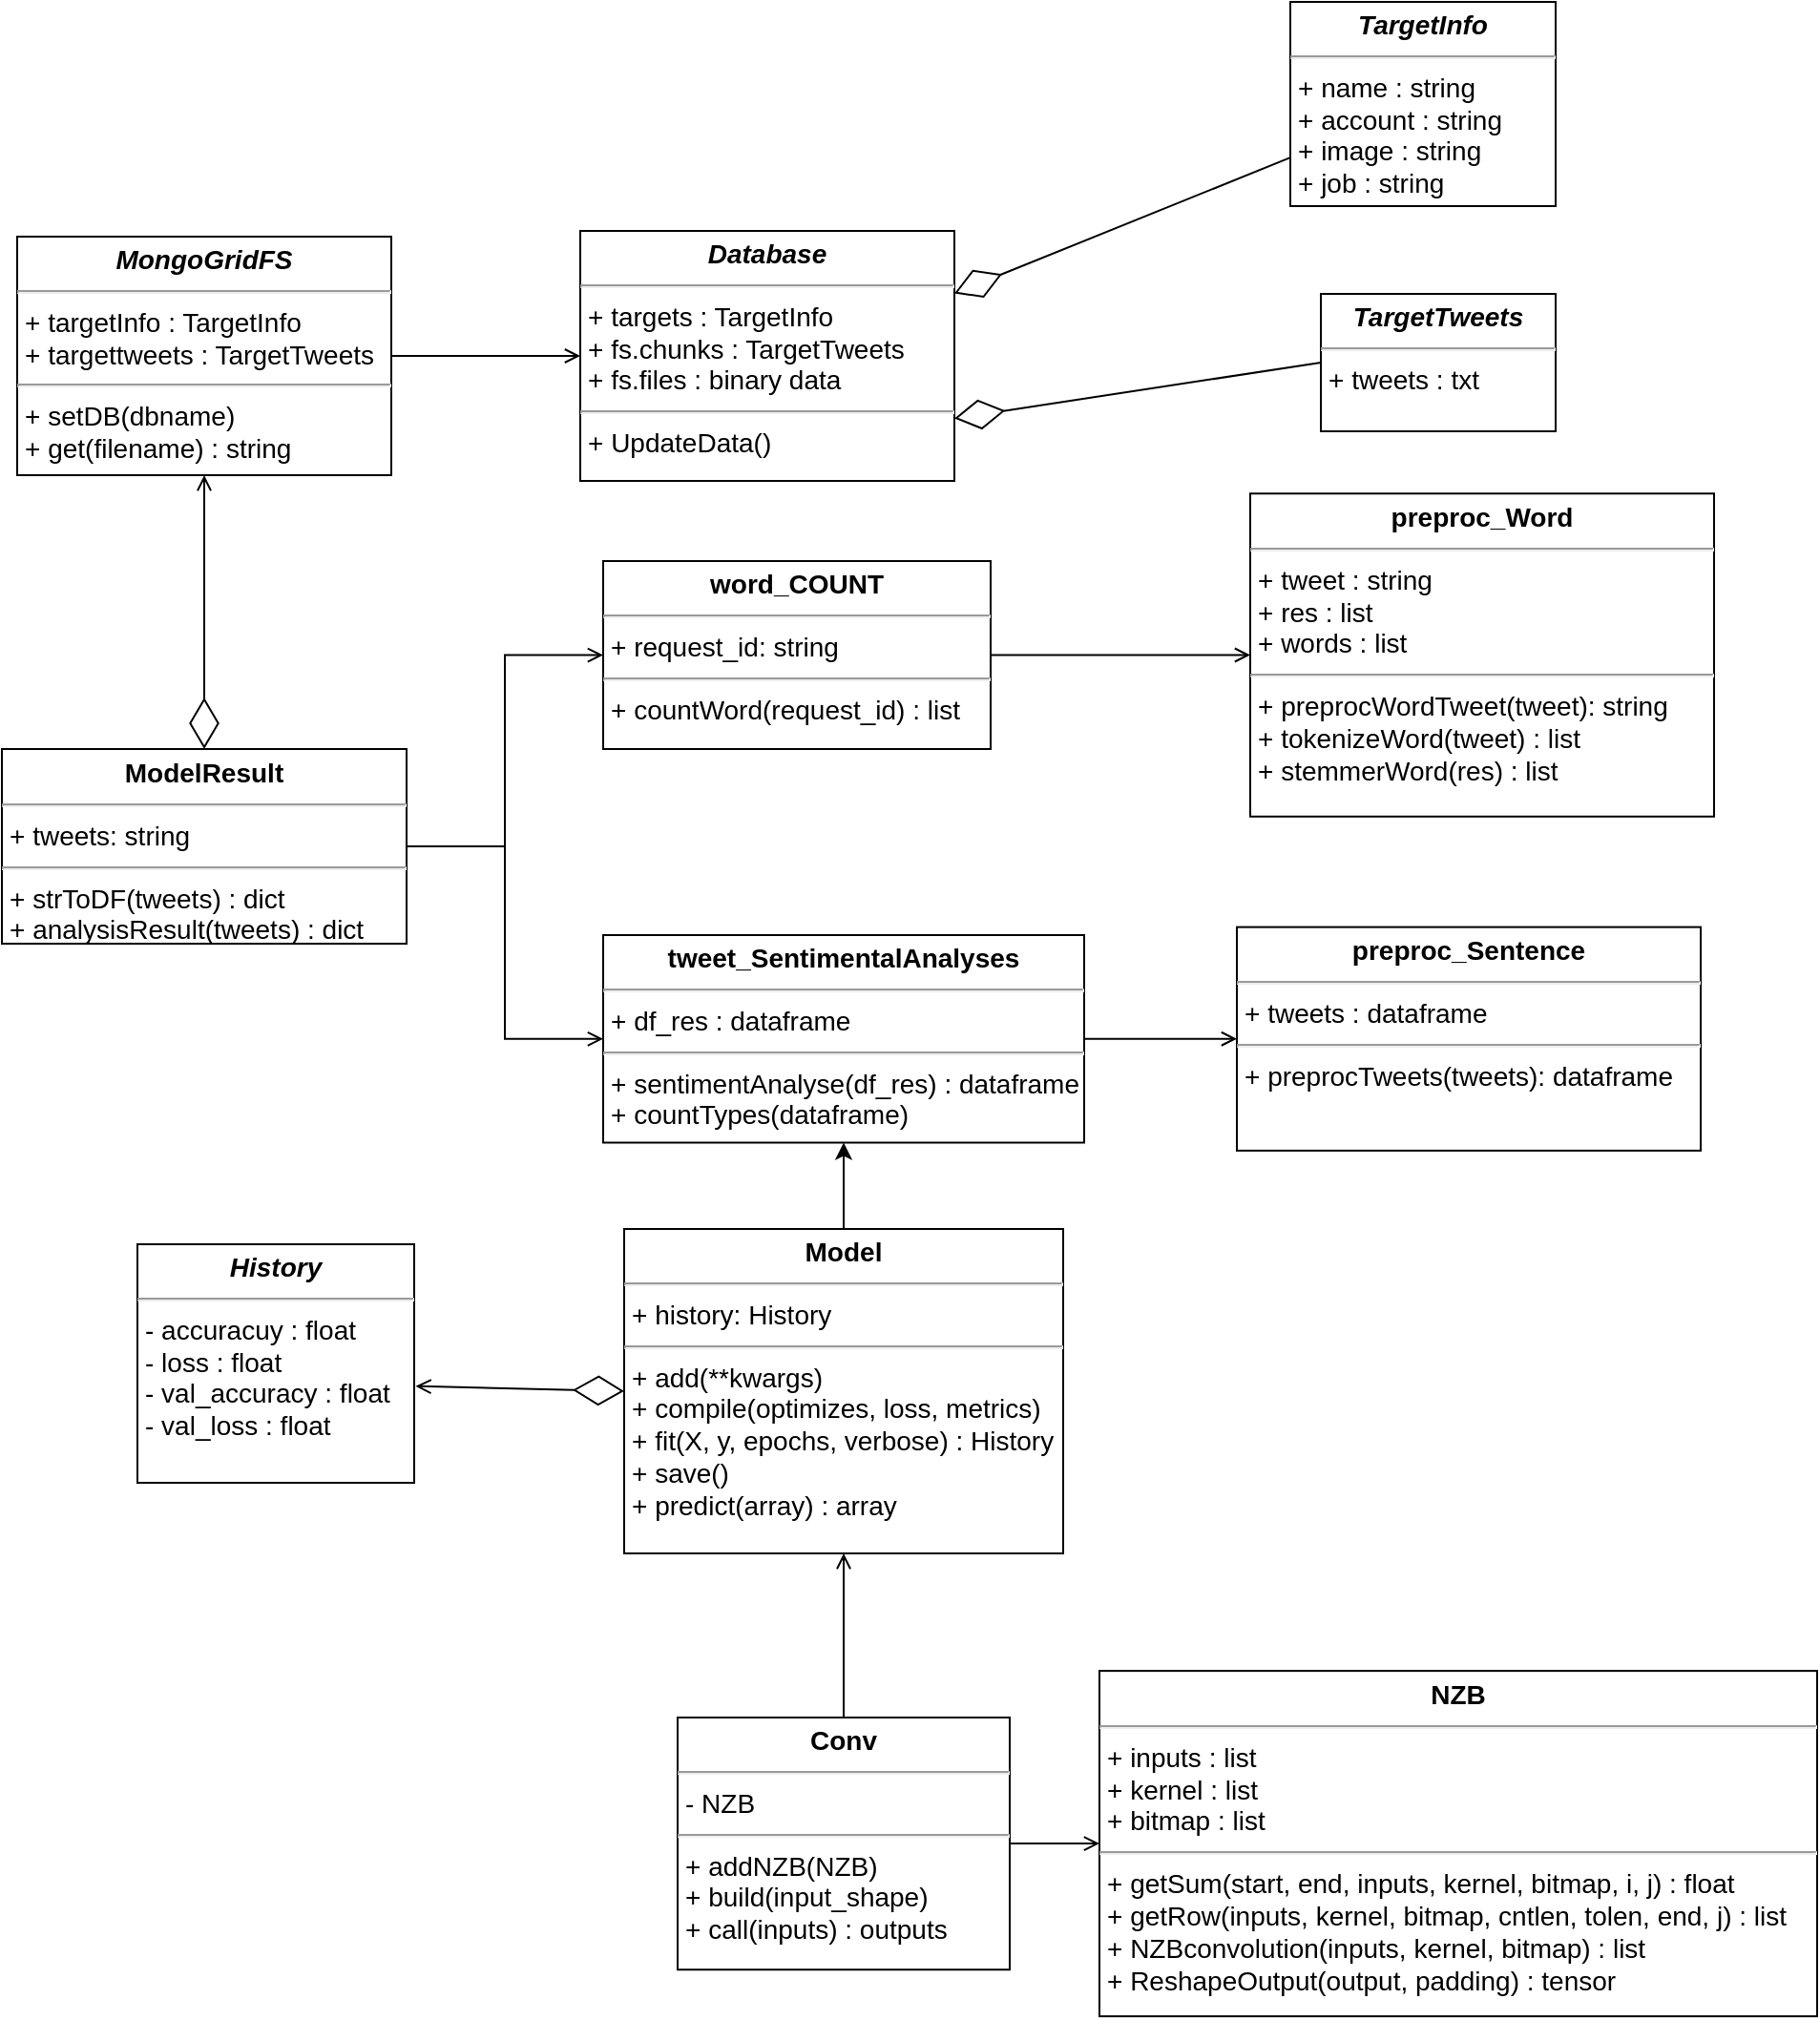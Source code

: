 <mxfile version="13.7.9" type="device"><diagram id="C5RBs43oDa-KdzZeNtuy" name="Page-1"><mxGraphModel dx="2883" dy="1012" grid="0" gridSize="10" guides="1" tooltips="1" connect="1" arrows="1" fold="1" page="0" pageScale="1" pageWidth="827" pageHeight="1169" background="#ffffff" math="0" shadow="0"><root><mxCell id="WIyWlLk6GJQsqaUBKTNV-0"/><mxCell id="WIyWlLk6GJQsqaUBKTNV-1" parent="WIyWlLk6GJQsqaUBKTNV-0"/><mxCell id="hIY8lEEeiwS49--heTWH-16" style="edgeStyle=orthogonalEdgeStyle;rounded=0;orthogonalLoop=1;jettySize=auto;html=1;entryX=0;entryY=0.5;entryDx=0;entryDy=0;endArrow=open;endFill=0;" parent="WIyWlLk6GJQsqaUBKTNV-1" source="YNQwSZ9AMdL6Xv1ttgNZ-0" target="YNQwSZ9AMdL6Xv1ttgNZ-1" edge="1"><mxGeometry relative="1" as="geometry"/></mxCell><mxCell id="YNQwSZ9AMdL6Xv1ttgNZ-0" value="&lt;p style=&quot;text-align: center ; margin: 4px 0px 0px ; font-size: 14px&quot;&gt;&lt;b style=&quot;font-size: 14px&quot;&gt;word_COUNT&lt;/b&gt;&lt;/p&gt;&lt;hr style=&quot;font-size: 14px&quot;&gt;&lt;p style=&quot;margin: 0px 0px 0px 4px ; font-size: 14px&quot;&gt;+ request_id: string&lt;/p&gt;&lt;hr style=&quot;font-size: 14px&quot;&gt;&lt;p style=&quot;margin: 0px 0px 0px 4px ; font-size: 14px&quot;&gt;+ countWord(request_id) : list&lt;/p&gt;" style="verticalAlign=top;align=left;overflow=fill;fontSize=14;fontFamily=Helvetica;html=1;" parent="WIyWlLk6GJQsqaUBKTNV-1" vertex="1"><mxGeometry x="274" y="673" width="203" height="98.5" as="geometry"/></mxCell><mxCell id="YNQwSZ9AMdL6Xv1ttgNZ-1" value="&lt;p style=&quot;text-align: center ; margin: 4px 0px 0px ; font-size: 14px&quot;&gt;&lt;b style=&quot;font-size: 14px&quot;&gt;preproc_Word&lt;/b&gt;&lt;/p&gt;&lt;hr style=&quot;font-size: 14px&quot;&gt;&lt;p style=&quot;margin: 0px 0px 0px 4px ; font-size: 14px&quot;&gt;&lt;span&gt;+ tweet : string&lt;/span&gt;&lt;br&gt;&lt;/p&gt;&lt;p style=&quot;margin: 0px 0px 0px 4px ; font-size: 14px&quot;&gt;+ res : list&lt;/p&gt;&lt;p style=&quot;margin: 0px 0px 0px 4px ; font-size: 14px&quot;&gt;+ words : list&lt;/p&gt;&lt;hr style=&quot;font-size: 14px&quot;&gt;&lt;p style=&quot;margin: 0px 0px 0px 4px ; font-size: 14px&quot;&gt;&lt;span&gt;+ preprocWordTweet(tweet): string&lt;/span&gt;&lt;br&gt;&lt;/p&gt;&lt;p style=&quot;margin: 0px 0px 0px 4px ; font-size: 14px&quot;&gt;+ tokenizeWord(tweet) : list&lt;/p&gt;&lt;p style=&quot;margin: 0px 0px 0px 4px ; font-size: 14px&quot;&gt;+ stemmerWord(res) : list&lt;/p&gt;" style="verticalAlign=top;align=left;overflow=fill;fontSize=14;fontFamily=Helvetica;html=1;" parent="WIyWlLk6GJQsqaUBKTNV-1" vertex="1"><mxGeometry x="613" y="637.63" width="243" height="169.25" as="geometry"/></mxCell><mxCell id="j8OvdtkHgu3fpf6tYwYa-0" value="&lt;p style=&quot;text-align: center ; margin: 4px 0px 0px ; font-size: 14px&quot;&gt;&lt;b style=&quot;font-size: 14px&quot;&gt;preproc_Sentence&lt;/b&gt;&lt;/p&gt;&lt;hr style=&quot;text-align: center ; font-size: 14px&quot;&gt;&lt;p style=&quot;margin: 0px 0px 0px 4px ; font-size: 14px&quot;&gt;&lt;span&gt;+ tweets : dataframe&lt;/span&gt;&lt;br&gt;&lt;/p&gt;&lt;hr style=&quot;font-size: 14px&quot;&gt;&lt;p style=&quot;margin: 0px 0px 0px 4px ; font-size: 14px&quot;&gt;&lt;span&gt;+ preprocTweets(tweets): dataframe&lt;/span&gt;&lt;br&gt;&lt;/p&gt;&lt;p style=&quot;margin: 0px 0px 0px 4px ; font-size: 14px&quot;&gt;&lt;br style=&quot;font-size: 14px&quot;&gt;&lt;/p&gt;" style="verticalAlign=top;align=left;overflow=fill;fontSize=14;fontFamily=Helvetica;html=1;" parent="WIyWlLk6GJQsqaUBKTNV-1" vertex="1"><mxGeometry x="606" y="864.81" width="243" height="117.13" as="geometry"/></mxCell><mxCell id="hIY8lEEeiwS49--heTWH-17" style="edgeStyle=orthogonalEdgeStyle;rounded=0;orthogonalLoop=1;jettySize=auto;html=1;exitX=1;exitY=0.5;exitDx=0;exitDy=0;entryX=0;entryY=0.5;entryDx=0;entryDy=0;endArrow=open;endFill=0;" parent="WIyWlLk6GJQsqaUBKTNV-1" source="j8OvdtkHgu3fpf6tYwYa-1" target="j8OvdtkHgu3fpf6tYwYa-0" edge="1"><mxGeometry relative="1" as="geometry"/></mxCell><mxCell id="j8OvdtkHgu3fpf6tYwYa-1" value="&lt;p style=&quot;text-align: center ; margin: 4px 0px 0px ; font-size: 14px&quot;&gt;&lt;b style=&quot;font-size: 14px&quot;&gt;tweet_SentimentalAnalyses&lt;/b&gt;&lt;/p&gt;&lt;hr style=&quot;font-size: 14px&quot;&gt;&lt;p style=&quot;margin: 0px 0px 0px 4px ; font-size: 14px&quot;&gt;&lt;span style=&quot;font-size: 14px&quot;&gt;+ df_res : dataframe&lt;/span&gt;&lt;br style=&quot;font-size: 14px&quot;&gt;&lt;/p&gt;&lt;hr style=&quot;font-size: 14px&quot;&gt;&lt;p style=&quot;margin: 0px 0px 0px 4px ; font-size: 14px&quot;&gt;+ sentimentAnalyse(df_res) : dataframe&lt;/p&gt;&lt;p style=&quot;margin: 0px 0px 0px 4px ; font-size: 14px&quot;&gt;+ countTypes(dataframe)&lt;/p&gt;" style="verticalAlign=top;align=left;overflow=fill;fontSize=14;fontFamily=Helvetica;html=1;" parent="WIyWlLk6GJQsqaUBKTNV-1" vertex="1"><mxGeometry x="274" y="869" width="252" height="108.75" as="geometry"/></mxCell><mxCell id="HPzNJi0uY2JCRSnIx-kZ-11" value="&lt;p style=&quot;text-align: center ; margin: 4px 0px 0px ; font-size: 14px&quot;&gt;&lt;b style=&quot;font-size: 14px&quot;&gt;&lt;i style=&quot;font-size: 14px&quot;&gt;Database&lt;/i&gt;&lt;/b&gt;&lt;/p&gt;&lt;hr style=&quot;text-align: center ; font-size: 14px&quot;&gt;&lt;p style=&quot;margin: 0px 0px 0px 4px ; font-size: 14px&quot;&gt;&lt;span style=&quot;font-size: 14px&quot;&gt;+ targets : TargetInfo&lt;/span&gt;&lt;br style=&quot;font-size: 14px&quot;&gt;&lt;/p&gt;&lt;p style=&quot;margin: 0px 0px 0px 4px&quot;&gt;&lt;span style=&quot;font-size: 14px&quot;&gt;+&amp;nbsp;&lt;/span&gt;&lt;span&gt;fs.chunks : TargetTweets&amp;nbsp;&lt;/span&gt;&lt;/p&gt;&lt;p style=&quot;margin: 0px 0px 0px 4px&quot;&gt;+ fs.files : binary data&lt;/p&gt;&lt;hr style=&quot;font-size: 14px&quot;&gt;&lt;p style=&quot;margin: 0px 0px 0px 4px ; font-size: 14px&quot;&gt;+ UpdateData()&lt;/p&gt;&lt;p style=&quot;margin: 0px 0px 0px 4px ; font-size: 14px&quot;&gt;&lt;br&gt;&lt;/p&gt;" style="verticalAlign=top;align=left;overflow=fill;fontSize=14;fontFamily=Helvetica;html=1;" parent="WIyWlLk6GJQsqaUBKTNV-1" vertex="1"><mxGeometry x="262" y="500" width="196" height="131" as="geometry"/></mxCell><mxCell id="HPzNJi0uY2JCRSnIx-kZ-12" value="&lt;p style=&quot;text-align: center ; margin: 4px 0px 0px ; font-size: 14px&quot;&gt;&lt;b style=&quot;font-size: 14px&quot;&gt;&lt;i style=&quot;font-size: 14px&quot;&gt;TargetInfo&lt;/i&gt;&lt;/b&gt;&lt;/p&gt;&lt;hr style=&quot;font-size: 14px&quot;&gt;&lt;p style=&quot;margin: 0px 0px 0px 4px ; font-size: 14px&quot;&gt;+ name : string&lt;span style=&quot;font-size: 14px&quot;&gt;&lt;br style=&quot;font-size: 14px&quot;&gt;&lt;/span&gt;&lt;/p&gt;&lt;p style=&quot;margin: 0px 0px 0px 4px ; font-size: 14px&quot;&gt;&lt;span style=&quot;font-size: 14px&quot;&gt;+ account : string&lt;/span&gt;&lt;/p&gt;&lt;p style=&quot;margin: 0px 0px 0px 4px ; font-size: 14px&quot;&gt;+ image : string&lt;/p&gt;&lt;p style=&quot;margin: 0px 0px 0px 4px ; font-size: 14px&quot;&gt;+ job : string&lt;/p&gt;" style="verticalAlign=top;align=left;overflow=fill;fontSize=14;fontFamily=Helvetica;html=1;" parent="WIyWlLk6GJQsqaUBKTNV-1" vertex="1"><mxGeometry x="634" y="380" width="139" height="107" as="geometry"/></mxCell><mxCell id="HPzNJi0uY2JCRSnIx-kZ-14" value="" style="endArrow=diamondThin;endFill=0;endSize=24;html=1;fontSize=14;align=left;entryX=1;entryY=0.25;entryDx=0;entryDy=0;" parent="WIyWlLk6GJQsqaUBKTNV-1" source="HPzNJi0uY2JCRSnIx-kZ-12" target="HPzNJi0uY2JCRSnIx-kZ-11" edge="1"><mxGeometry width="160" relative="1" as="geometry"><mxPoint x="-1114" y="858" as="sourcePoint"/><mxPoint x="-802.5" y="834" as="targetPoint"/><Array as="points"/></mxGeometry></mxCell><mxCell id="I1VBTnAGZbOizkP3MsBL-48" value="&lt;p style=&quot;text-align: center ; margin: 4px 0px 0px ; font-size: 14px&quot;&gt;&lt;b style=&quot;font-size: 14px&quot;&gt;&lt;i style=&quot;font-size: 14px&quot;&gt;TargetTweets&lt;/i&gt;&lt;/b&gt;&lt;/p&gt;&lt;hr style=&quot;font-size: 14px&quot;&gt;&lt;p style=&quot;margin: 0px 0px 0px 4px ; font-size: 14px&quot;&gt;&lt;span style=&quot;font-size: 14px&quot;&gt;+ tweets : txt&lt;/span&gt;&lt;br style=&quot;font-size: 14px&quot;&gt;&lt;/p&gt;" style="verticalAlign=top;align=left;overflow=fill;fontSize=14;fontFamily=Helvetica;html=1;" parent="WIyWlLk6GJQsqaUBKTNV-1" vertex="1"><mxGeometry x="650" y="533" width="123" height="72" as="geometry"/></mxCell><mxCell id="I1VBTnAGZbOizkP3MsBL-54" value="" style="endArrow=diamondThin;endFill=0;endSize=24;html=1;fontSize=14;align=left;exitX=0;exitY=0.5;exitDx=0;exitDy=0;entryX=1;entryY=0.75;entryDx=0;entryDy=0;" parent="WIyWlLk6GJQsqaUBKTNV-1" source="I1VBTnAGZbOizkP3MsBL-48" target="HPzNJi0uY2JCRSnIx-kZ-11" edge="1"><mxGeometry width="160" relative="1" as="geometry"><mxPoint x="-675" y="598" as="sourcePoint"/><mxPoint x="-833" y="761" as="targetPoint"/></mxGeometry></mxCell><mxCell id="hIY8lEEeiwS49--heTWH-14" style="edgeStyle=orthogonalEdgeStyle;rounded=0;orthogonalLoop=1;jettySize=auto;html=1;exitX=1;exitY=0.5;exitDx=0;exitDy=0;entryX=0;entryY=0.5;entryDx=0;entryDy=0;endArrow=open;endFill=0;" parent="WIyWlLk6GJQsqaUBKTNV-1" source="I1VBTnAGZbOizkP3MsBL-76" target="YNQwSZ9AMdL6Xv1ttgNZ-0" edge="1"><mxGeometry relative="1" as="geometry"/></mxCell><mxCell id="hIY8lEEeiwS49--heTWH-15" style="edgeStyle=orthogonalEdgeStyle;rounded=0;orthogonalLoop=1;jettySize=auto;html=1;exitX=1;exitY=0.5;exitDx=0;exitDy=0;endArrow=open;endFill=0;" parent="WIyWlLk6GJQsqaUBKTNV-1" source="I1VBTnAGZbOizkP3MsBL-76" target="j8OvdtkHgu3fpf6tYwYa-1" edge="1"><mxGeometry relative="1" as="geometry"/></mxCell><mxCell id="I1VBTnAGZbOizkP3MsBL-76" value="&lt;p style=&quot;text-align: center ; margin: 4px 0px 0px ; font-size: 14px&quot;&gt;&lt;b&gt;ModelResult&lt;/b&gt;&lt;/p&gt;&lt;hr style=&quot;font-size: 14px&quot;&gt;&lt;p style=&quot;margin: 0px 0px 0px 4px ; font-size: 14px&quot;&gt;&lt;span&gt;+ tweets: string&lt;/span&gt;&lt;br&gt;&lt;/p&gt;&lt;hr style=&quot;font-size: 14px&quot;&gt;&lt;p style=&quot;margin: 0px 0px 0px 4px ; font-size: 14px&quot;&gt;+ strToDF(tweets) : dict&lt;/p&gt;&lt;p style=&quot;margin: 0px 0px 0px 4px ; font-size: 14px&quot;&gt;+ analysisResult(tweets) : dict&lt;/p&gt;" style="verticalAlign=top;align=left;overflow=fill;fontSize=14;fontFamily=Helvetica;html=1;" parent="WIyWlLk6GJQsqaUBKTNV-1" vertex="1"><mxGeometry x="-41" y="771.5" width="212" height="102" as="geometry"/></mxCell><mxCell id="hIY8lEEeiwS49--heTWH-18" style="edgeStyle=orthogonalEdgeStyle;rounded=0;orthogonalLoop=1;jettySize=auto;html=1;exitX=0.5;exitY=0;exitDx=0;exitDy=0;endArrow=open;endFill=0;" parent="WIyWlLk6GJQsqaUBKTNV-1" source="DCX6RDtYca-bbL_JGqdG-2" target="3qv09U8RzKHkJF42azUm-0" edge="1"><mxGeometry relative="1" as="geometry"><mxPoint x="360" y="1222" as="targetPoint"/></mxGeometry></mxCell><mxCell id="hIY8lEEeiwS49--heTWH-19" style="edgeStyle=orthogonalEdgeStyle;rounded=0;orthogonalLoop=1;jettySize=auto;html=1;entryX=0;entryY=0.5;entryDx=0;entryDy=0;endArrow=open;endFill=0;" parent="WIyWlLk6GJQsqaUBKTNV-1" source="DCX6RDtYca-bbL_JGqdG-2" target="DCX6RDtYca-bbL_JGqdG-3" edge="1"><mxGeometry relative="1" as="geometry"/></mxCell><mxCell id="DCX6RDtYca-bbL_JGqdG-2" value="&lt;p style=&quot;text-align: center ; margin: 4px 0px 0px ; font-size: 14px&quot;&gt;&lt;b&gt;Conv&lt;/b&gt;&lt;/p&gt;&lt;hr style=&quot;font-size: 14px&quot;&gt;&lt;p style=&quot;margin: 0px 0px 0px 4px ; font-size: 14px&quot;&gt;&lt;span&gt;- NZB&lt;/span&gt;&lt;br&gt;&lt;/p&gt;&lt;hr style=&quot;font-size: 14px&quot;&gt;&lt;p style=&quot;margin: 0px 0px 0px 4px ; font-size: 14px&quot;&gt;+ addNZB(NZB)&lt;/p&gt;&lt;p style=&quot;margin: 0px 0px 0px 4px ; font-size: 14px&quot;&gt;+ build(input_shape)&lt;/p&gt;&lt;p style=&quot;margin: 0px 0px 0px 4px ; font-size: 14px&quot;&gt;+ call(inputs) : outputs&lt;/p&gt;" style="verticalAlign=top;align=left;overflow=fill;fontSize=14;fontFamily=Helvetica;html=1;" parent="WIyWlLk6GJQsqaUBKTNV-1" vertex="1"><mxGeometry x="313" y="1279" width="174" height="132.12" as="geometry"/></mxCell><mxCell id="DCX6RDtYca-bbL_JGqdG-3" value="&lt;p style=&quot;text-align: center ; margin: 4px 0px 0px ; font-size: 14px&quot;&gt;&lt;b&gt;NZB&lt;/b&gt;&lt;/p&gt;&lt;hr style=&quot;font-size: 14px&quot;&gt;&lt;p style=&quot;margin: 0px 0px 0px 4px ; font-size: 14px&quot;&gt;+ inputs : list&lt;/p&gt;&lt;p style=&quot;margin: 0px 0px 0px 4px ; font-size: 14px&quot;&gt;+ kernel : list&lt;/p&gt;&lt;p style=&quot;margin: 0px 0px 0px 4px ; font-size: 14px&quot;&gt;+ bitmap : list&lt;/p&gt;&lt;hr style=&quot;font-size: 14px&quot;&gt;&lt;p style=&quot;margin: 0px 0px 0px 4px ; font-size: 14px&quot;&gt;+ getSum(start, end, inputs, kernel, bitmap, i, j) : float&lt;/p&gt;&lt;p style=&quot;margin: 0px 0px 0px 4px ; font-size: 14px&quot;&gt;+ getRow(inputs, kernel, bitmap, cntlen, tolen, end, j) : list&lt;/p&gt;&lt;p style=&quot;margin: 0px 0px 0px 4px ; font-size: 14px&quot;&gt;+ NZBconvolution(inputs, kernel, bitmap) : list&lt;/p&gt;&lt;p style=&quot;margin: 0px 0px 0px 4px ; font-size: 14px&quot;&gt;+ ReshapeOutput(output, padding) : tensor&lt;/p&gt;" style="verticalAlign=top;align=left;overflow=fill;fontSize=14;fontFamily=Helvetica;html=1;" parent="WIyWlLk6GJQsqaUBKTNV-1" vertex="1"><mxGeometry x="534" y="1254.56" width="376" height="181" as="geometry"/></mxCell><mxCell id="hIY8lEEeiwS49--heTWH-20" style="edgeStyle=orthogonalEdgeStyle;rounded=0;orthogonalLoop=1;jettySize=auto;html=1;endArrow=open;endFill=0;" parent="WIyWlLk6GJQsqaUBKTNV-1" source="hIY8lEEeiwS49--heTWH-0" target="HPzNJi0uY2JCRSnIx-kZ-11" edge="1"><mxGeometry relative="1" as="geometry"/></mxCell><mxCell id="hIY8lEEeiwS49--heTWH-0" value="&lt;p style=&quot;text-align: center ; margin: 4px 0px 0px ; font-size: 14px&quot;&gt;&lt;b style=&quot;font-size: 14px&quot;&gt;&lt;i style=&quot;font-size: 14px&quot;&gt;MongoGridFS&lt;/i&gt;&lt;/b&gt;&lt;/p&gt;&lt;hr style=&quot;text-align: center ; font-size: 14px&quot;&gt;&lt;p style=&quot;margin: 0px 0px 0px 4px ; font-size: 14px&quot;&gt;&lt;span style=&quot;font-size: 14px&quot;&gt;+ targetInfo : TargetInfo&lt;/span&gt;&lt;br style=&quot;font-size: 14px&quot;&gt;&lt;/p&gt;&lt;p style=&quot;margin: 0px 0px 0px 4px ; font-size: 14px&quot;&gt;&lt;span style=&quot;font-size: 14px&quot;&gt;+ targettweets : TargetTweets&lt;/span&gt;&lt;/p&gt;&lt;hr style=&quot;font-size: 14px&quot;&gt;&lt;p style=&quot;margin: 0px 0px 0px 4px ; font-size: 14px&quot;&gt;+ setDB(dbname)&lt;/p&gt;&lt;p style=&quot;margin: 0px 0px 0px 4px ; font-size: 14px&quot;&gt;+ get(filename) : string&lt;/p&gt;" style="verticalAlign=top;align=left;overflow=fill;fontSize=14;fontFamily=Helvetica;html=1;" parent="WIyWlLk6GJQsqaUBKTNV-1" vertex="1"><mxGeometry x="-33" y="503" width="196" height="125" as="geometry"/></mxCell><mxCell id="OewzcSBg2Ltu97CiphhN-4" value="" style="endArrow=diamondThin;endFill=0;endSize=24;html=1;fontSize=14;align=left;entryX=0.5;entryY=0;entryDx=0;entryDy=0;startArrow=open;startFill=0;" parent="WIyWlLk6GJQsqaUBKTNV-1" source="hIY8lEEeiwS49--heTWH-0" target="I1VBTnAGZbOizkP3MsBL-76" edge="1"><mxGeometry width="160" relative="1" as="geometry"><mxPoint x="64" y="698" as="sourcePoint"/><mxPoint x="428.352" y="502.553" as="targetPoint"/><Array as="points"/></mxGeometry></mxCell><mxCell id="3qv09U8RzKHkJF42azUm-1" style="edgeStyle=orthogonalEdgeStyle;rounded=0;orthogonalLoop=1;jettySize=auto;html=1;exitX=0.5;exitY=0;exitDx=0;exitDy=0;" edge="1" parent="WIyWlLk6GJQsqaUBKTNV-1" source="3qv09U8RzKHkJF42azUm-0" target="j8OvdtkHgu3fpf6tYwYa-1"><mxGeometry relative="1" as="geometry"/></mxCell><mxCell id="3qv09U8RzKHkJF42azUm-0" value="&lt;p style=&quot;text-align: center ; margin: 4px 0px 0px ; font-size: 14px&quot;&gt;&lt;b&gt;Model&lt;/b&gt;&lt;/p&gt;&lt;hr style=&quot;font-size: 14px&quot;&gt;&lt;p style=&quot;margin: 0px 0px 0px 4px ; font-size: 14px&quot;&gt;&lt;span&gt;+ history: History&lt;/span&gt;&lt;br&gt;&lt;/p&gt;&lt;hr style=&quot;font-size: 14px&quot;&gt;&lt;p style=&quot;margin: 0px 0px 0px 4px ; font-size: 14px&quot;&gt;+ add(**kwargs)&lt;/p&gt;&lt;p style=&quot;margin: 0px 0px 0px 4px ; font-size: 14px&quot;&gt;+ compile(optimizes, loss, metrics)&lt;/p&gt;&lt;p style=&quot;margin: 0px 0px 0px 4px ; font-size: 14px&quot;&gt;+ fit(X, y, epochs, verbose) : History&lt;/p&gt;&lt;p style=&quot;margin: 0px 0px 0px 4px ; font-size: 14px&quot;&gt;+ save()&lt;/p&gt;&lt;p style=&quot;margin: 0px 0px 0px 4px ; font-size: 14px&quot;&gt;+ predict(array) : array&lt;/p&gt;&lt;p style=&quot;margin: 0px 0px 0px 4px ; font-size: 14px&quot;&gt;&lt;br&gt;&lt;/p&gt;" style="verticalAlign=top;align=left;overflow=fill;fontSize=14;fontFamily=Helvetica;html=1;" vertex="1" parent="WIyWlLk6GJQsqaUBKTNV-1"><mxGeometry x="285" y="1023" width="230" height="170" as="geometry"/></mxCell><mxCell id="3qv09U8RzKHkJF42azUm-2" value="&lt;p style=&quot;text-align: center ; margin: 4px 0px 0px ; font-size: 14px&quot;&gt;&lt;b&gt;&lt;i&gt;History&lt;/i&gt;&lt;/b&gt;&lt;/p&gt;&lt;hr style=&quot;font-size: 14px&quot;&gt;&lt;p style=&quot;margin: 0px 0px 0px 4px ; font-size: 14px&quot;&gt;&lt;span&gt;- accuracuy : float&lt;/span&gt;&lt;/p&gt;&lt;p style=&quot;margin: 0px 0px 0px 4px ; font-size: 14px&quot;&gt;&lt;span&gt;- loss : float&lt;/span&gt;&lt;/p&gt;&lt;p style=&quot;margin: 0px 0px 0px 4px ; font-size: 14px&quot;&gt;&lt;span&gt;- val_accuracy : float&lt;/span&gt;&lt;/p&gt;&lt;p style=&quot;margin: 0px 0px 0px 4px ; font-size: 14px&quot;&gt;&lt;span&gt;- val_loss : float&lt;/span&gt;&lt;/p&gt;&lt;p style=&quot;margin: 0px 0px 0px 4px ; font-size: 14px&quot;&gt;&lt;br&gt;&lt;/p&gt;" style="verticalAlign=top;align=left;overflow=fill;fontSize=14;fontFamily=Helvetica;html=1;" vertex="1" parent="WIyWlLk6GJQsqaUBKTNV-1"><mxGeometry x="30" y="1031" width="145" height="125" as="geometry"/></mxCell><mxCell id="3qv09U8RzKHkJF42azUm-3" value="" style="endArrow=diamondThin;endFill=0;endSize=24;html=1;fontSize=14;align=left;entryX=0;entryY=0.5;entryDx=0;entryDy=0;startArrow=open;startFill=0;exitX=1.005;exitY=0.595;exitDx=0;exitDy=0;exitPerimeter=0;" edge="1" parent="WIyWlLk6GJQsqaUBKTNV-1" source="3qv09U8RzKHkJF42azUm-2" target="3qv09U8RzKHkJF42azUm-0"><mxGeometry width="160" relative="1" as="geometry"><mxPoint x="75" y="638" as="sourcePoint"/><mxPoint x="75" y="781.5" as="targetPoint"/><Array as="points"/></mxGeometry></mxCell></root></mxGraphModel></diagram></mxfile>